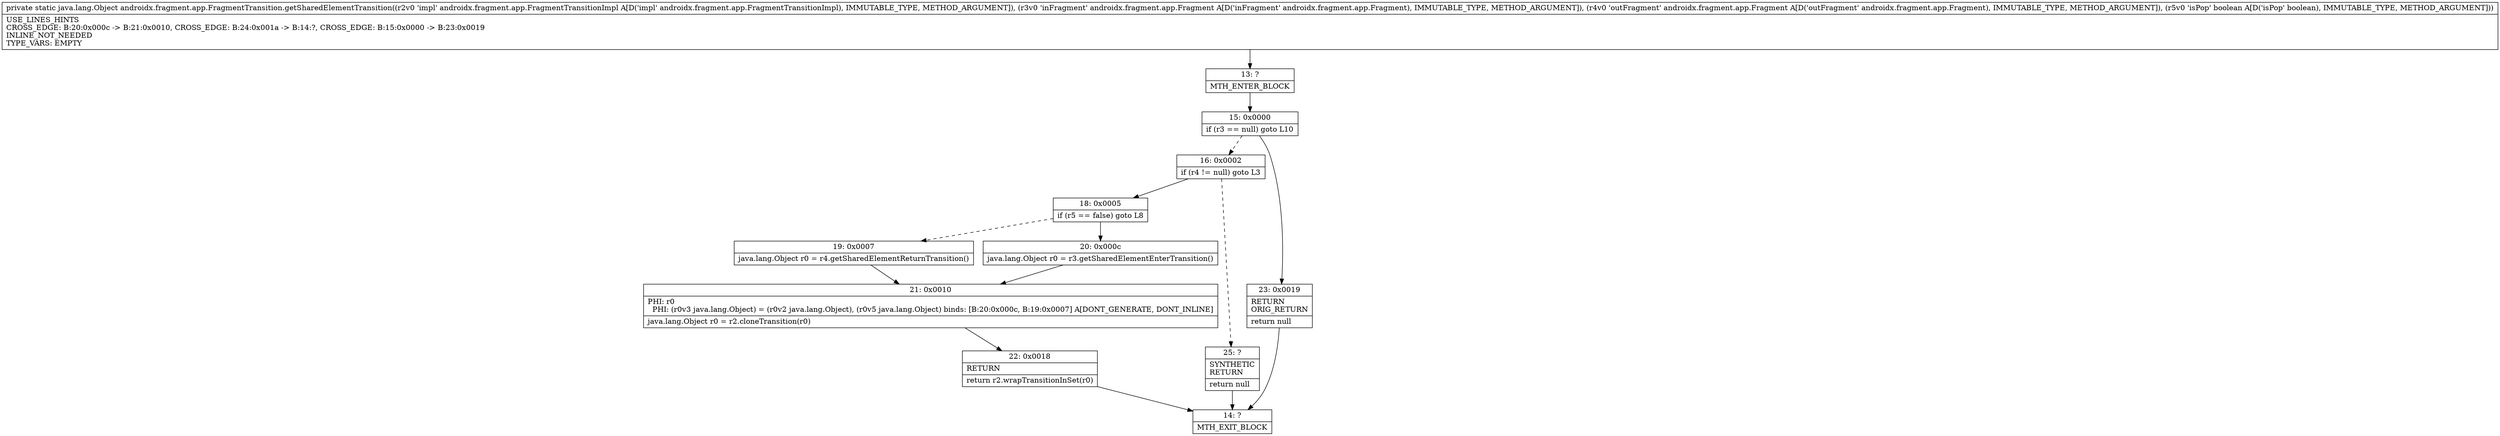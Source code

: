 digraph "CFG forandroidx.fragment.app.FragmentTransition.getSharedElementTransition(Landroidx\/fragment\/app\/FragmentTransitionImpl;Landroidx\/fragment\/app\/Fragment;Landroidx\/fragment\/app\/Fragment;Z)Ljava\/lang\/Object;" {
Node_13 [shape=record,label="{13\:\ ?|MTH_ENTER_BLOCK\l}"];
Node_15 [shape=record,label="{15\:\ 0x0000|if (r3 == null) goto L10\l}"];
Node_16 [shape=record,label="{16\:\ 0x0002|if (r4 != null) goto L3\l}"];
Node_18 [shape=record,label="{18\:\ 0x0005|if (r5 == false) goto L8\l}"];
Node_19 [shape=record,label="{19\:\ 0x0007|java.lang.Object r0 = r4.getSharedElementReturnTransition()\l}"];
Node_21 [shape=record,label="{21\:\ 0x0010|PHI: r0 \l  PHI: (r0v3 java.lang.Object) = (r0v2 java.lang.Object), (r0v5 java.lang.Object) binds: [B:20:0x000c, B:19:0x0007] A[DONT_GENERATE, DONT_INLINE]\l|java.lang.Object r0 = r2.cloneTransition(r0)\l}"];
Node_22 [shape=record,label="{22\:\ 0x0018|RETURN\l|return r2.wrapTransitionInSet(r0)\l}"];
Node_14 [shape=record,label="{14\:\ ?|MTH_EXIT_BLOCK\l}"];
Node_20 [shape=record,label="{20\:\ 0x000c|java.lang.Object r0 = r3.getSharedElementEnterTransition()\l}"];
Node_25 [shape=record,label="{25\:\ ?|SYNTHETIC\lRETURN\l|return null\l}"];
Node_23 [shape=record,label="{23\:\ 0x0019|RETURN\lORIG_RETURN\l|return null\l}"];
MethodNode[shape=record,label="{private static java.lang.Object androidx.fragment.app.FragmentTransition.getSharedElementTransition((r2v0 'impl' androidx.fragment.app.FragmentTransitionImpl A[D('impl' androidx.fragment.app.FragmentTransitionImpl), IMMUTABLE_TYPE, METHOD_ARGUMENT]), (r3v0 'inFragment' androidx.fragment.app.Fragment A[D('inFragment' androidx.fragment.app.Fragment), IMMUTABLE_TYPE, METHOD_ARGUMENT]), (r4v0 'outFragment' androidx.fragment.app.Fragment A[D('outFragment' androidx.fragment.app.Fragment), IMMUTABLE_TYPE, METHOD_ARGUMENT]), (r5v0 'isPop' boolean A[D('isPop' boolean), IMMUTABLE_TYPE, METHOD_ARGUMENT]))  | USE_LINES_HINTS\lCROSS_EDGE: B:20:0x000c \-\> B:21:0x0010, CROSS_EDGE: B:24:0x001a \-\> B:14:?, CROSS_EDGE: B:15:0x0000 \-\> B:23:0x0019\lINLINE_NOT_NEEDED\lTYPE_VARS: EMPTY\l}"];
MethodNode -> Node_13;Node_13 -> Node_15;
Node_15 -> Node_16[style=dashed];
Node_15 -> Node_23;
Node_16 -> Node_18;
Node_16 -> Node_25[style=dashed];
Node_18 -> Node_19[style=dashed];
Node_18 -> Node_20;
Node_19 -> Node_21;
Node_21 -> Node_22;
Node_22 -> Node_14;
Node_20 -> Node_21;
Node_25 -> Node_14;
Node_23 -> Node_14;
}

